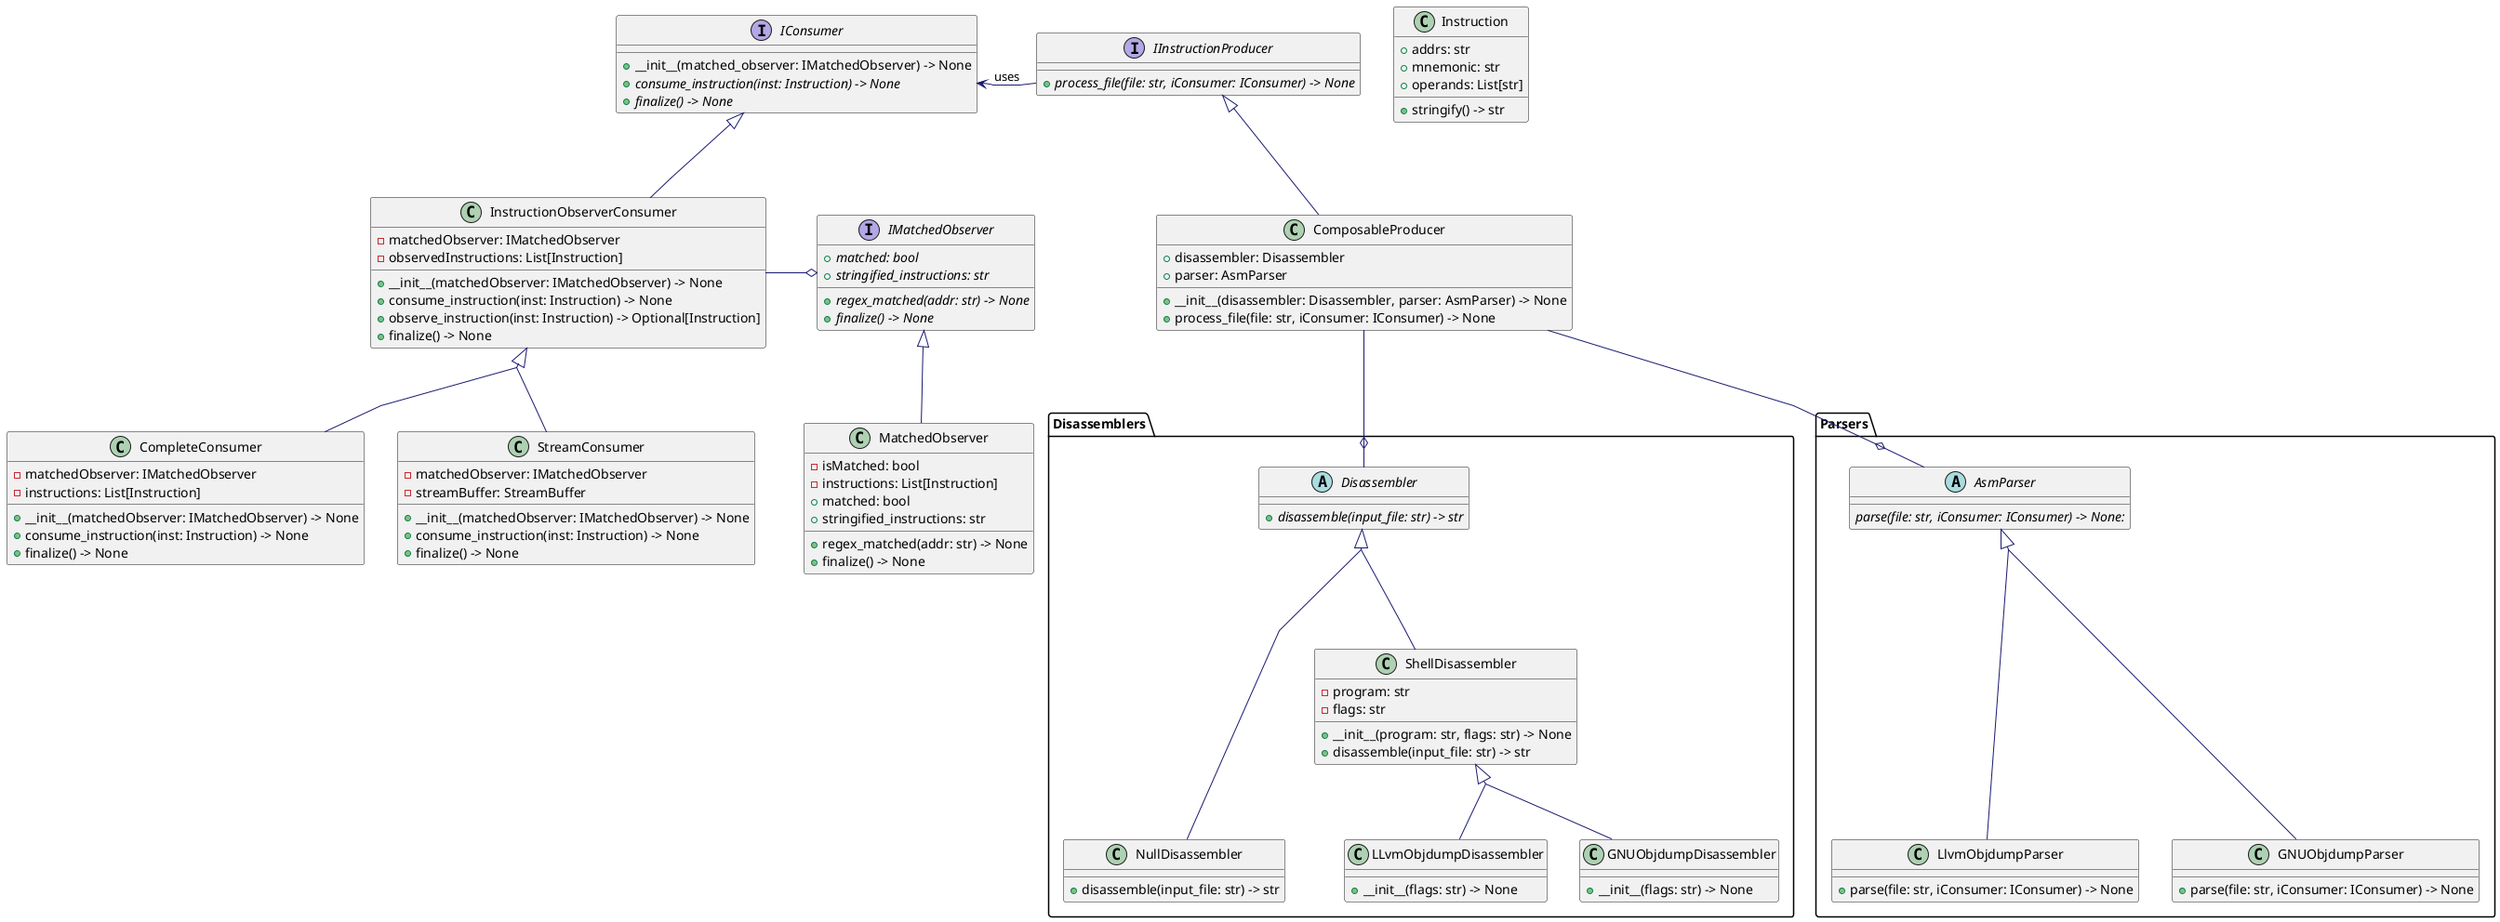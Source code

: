 @startuml stringify_asm_diagram_class

skinparam linetype polyline
skinparam classFontName Helvetica
skinparam ClassFontSize 14
skinparam ArrowColor MidnightBlue
skinparam groupInheritance 2


skinparam class {

}

class Instruction {
    + addrs: str
    + mnemonic: str
    + operands: List[str]
    + stringify() -> str
}

interface IInstructionProducer {
    {abstract} + process_file(file: str, iConsumer: IConsumer) -> None
}


class ComposableProducer {
    + disassembler: Disassembler
    + parser: AsmParser
    + __init__(disassembler: Disassembler, parser: AsmParser) -> None
    + process_file(file: str, iConsumer: IConsumer) -> None
}

package Disassemblers {

    abstract class Disassembler {
        {abstract} + disassemble(input_file: str) -> str
    }
    class ShellDisassembler {
        - program: str
        - flags: str
        + __init__(program: str, flags: str) -> None
        + disassemble(input_file: str) -> str
    }

    class GNUObjdumpDisassembler {
        + __init__(flags: str) -> None

    }

    class LLvmObjdumpDisassembler {
        + __init__(flags: str) -> None
    }

    class NullDisassembler {
        + disassemble(input_file: str) -> str
    }
}




package Parsers{
    abstract class AsmParser {
        {abstract} parse(file: str, iConsumer: IConsumer) -> None:

    }

    class LlvmObjdumpParser {
        + parse(file: str, iConsumer: IConsumer) -> None
    }


    class GNUObjdumpParser {
        + parse(file: str, iConsumer: IConsumer) -> None
    }

    }




interface IMatchedObserver {
    {abstract} + matched: bool
    {abstract} + stringified_instructions: str
    {abstract} + regex_matched(addr: str) -> None
    {abstract} + finalize() -> None
}

interface IConsumer {
    + __init__(matched_observer: IMatchedObserver) -> None
    {abstract} + consume_instruction(inst: Instruction) -> None
    {abstract} + finalize() -> None
}

class InstructionObserverConsumer {
    - matchedObserver: IMatchedObserver
    - observedInstructions: List[Instruction]
    + __init__(matchedObserver: IMatchedObserver) -> None
    + consume_instruction(inst: Instruction) -> None
    + observe_instruction(inst: Instruction) -> Optional[Instruction]
    + finalize() -> None
}

class CompleteConsumer {
    - matchedObserver: IMatchedObserver
    - instructions: List[Instruction]
    + __init__(matchedObserver: IMatchedObserver) -> None
    + consume_instruction(inst: Instruction) -> None
    + finalize() -> None
}

class StreamConsumer {
    - matchedObserver: IMatchedObserver
    - streamBuffer: StreamBuffer
    + __init__(matchedObserver: IMatchedObserver) -> None
    + consume_instruction(inst: Instruction) -> None
    + finalize() -> None
}

class MatchedObserver {
    - isMatched: bool
    - instructions: List[Instruction]
    + regex_matched(addr: str) -> None
    + finalize() -> None
    + matched: bool
    + stringified_instructions: str
}



' Stringify_Asm

' Use this hidden element to display producer at left and consumer at right
IConsumer -[hidden]> IInstructionProducer :uses
IInstructionProducer -right> IConsumer :uses

' Producer
IInstructionProducer <|-- ComposableProducer

AsmParser <|--- GNUObjdumpParser
AsmParser <|--- LlvmObjdumpParser

Disassembler <|-- ShellDisassembler
ShellDisassembler <|-- GNUObjdumpDisassembler
ShellDisassembler <|-- LLvmObjdumpDisassembler
Disassembler <|--- NullDisassembler

' Hidden arrow to draw the relation Disassembler -> NullDisassembler in the correct level
NullDisassembler -[hidden]> LLvmObjdumpDisassembler: uses


ComposableProducer --o Disassembler
ComposableProducer --o AsmParser


' Consumer
InstructionObserverConsumer -o IMatchedObserver
InstructionObserverConsumer <|-- CompleteConsumer
InstructionObserverConsumer <|-- StreamConsumer
IMatchedObserver <|-- MatchedObserver
IConsumer <|-- InstructionObserverConsumer

@enduml